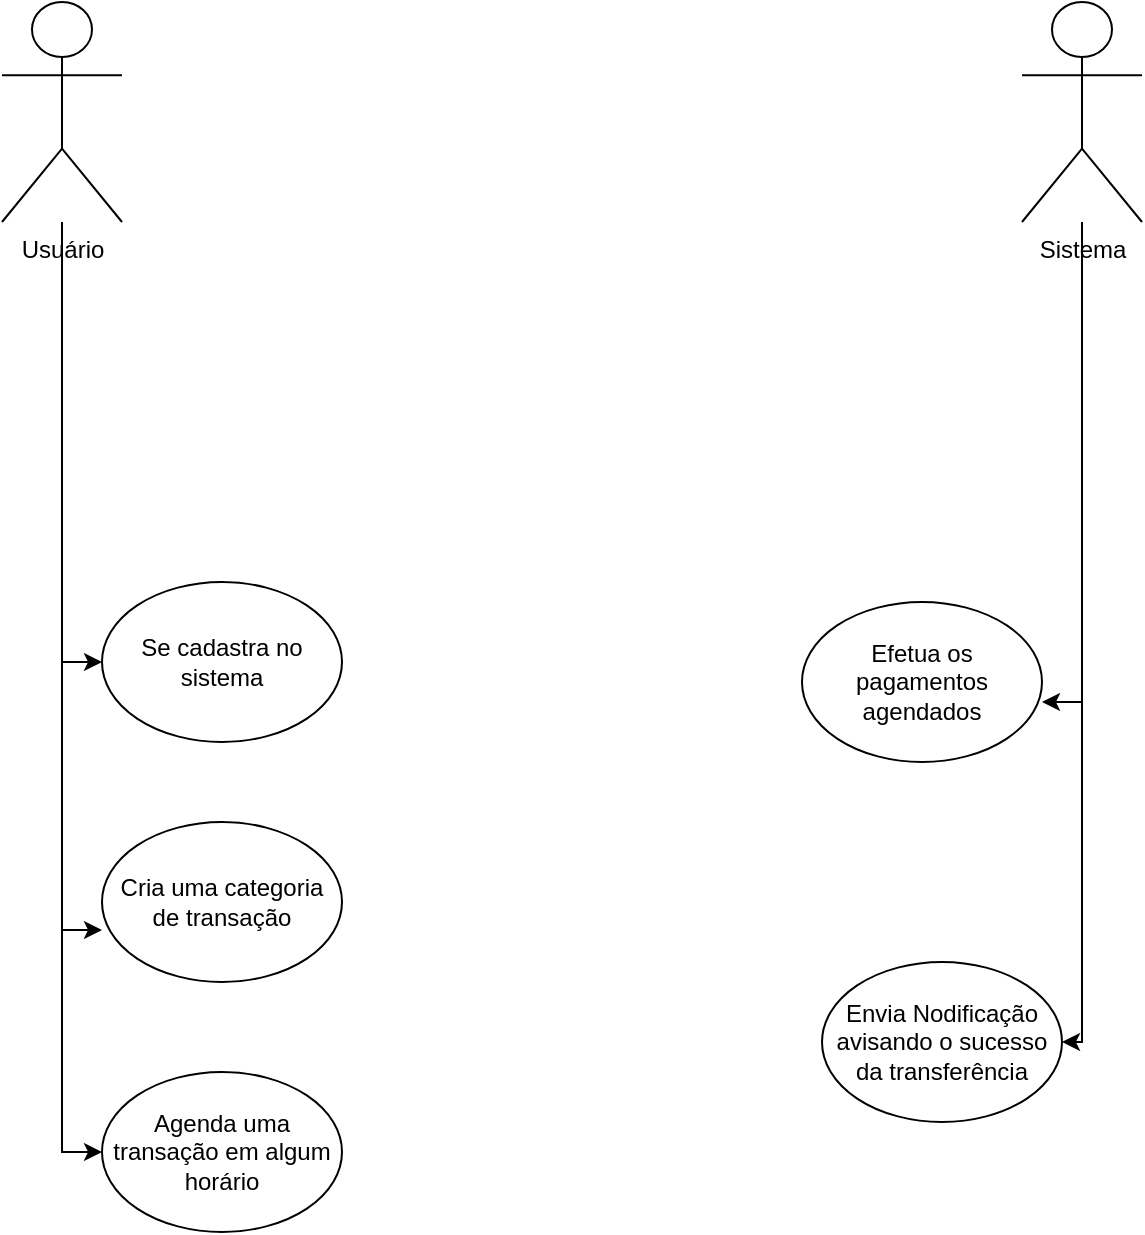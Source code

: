 <mxfile version="25.0.2" pages="5">
  <diagram name="Diagrama de casos de uso" id="9AypORdBvpstCfJbFDK_">
    <mxGraphModel dx="1418" dy="820" grid="1" gridSize="10" guides="1" tooltips="1" connect="1" arrows="1" fold="1" page="1" pageScale="1" pageWidth="827" pageHeight="1169" math="0" shadow="0">
      <root>
        <mxCell id="0" />
        <mxCell id="1" parent="0" />
        <mxCell id="LvvvizoOfUhnttTialCG-9" style="edgeStyle=orthogonalEdgeStyle;rounded=0;orthogonalLoop=1;jettySize=auto;html=1;entryX=0;entryY=0.5;entryDx=0;entryDy=0;" edge="1" parent="1" source="LvvvizoOfUhnttTialCG-1" target="LvvvizoOfUhnttTialCG-5">
          <mxGeometry relative="1" as="geometry">
            <mxPoint x="80" y="340" as="targetPoint" />
          </mxGeometry>
        </mxCell>
        <mxCell id="LvvvizoOfUhnttTialCG-12" style="edgeStyle=orthogonalEdgeStyle;rounded=0;orthogonalLoop=1;jettySize=auto;html=1;entryX=0;entryY=0.5;entryDx=0;entryDy=0;" edge="1" parent="1" source="LvvvizoOfUhnttTialCG-1" target="LvvvizoOfUhnttTialCG-3">
          <mxGeometry relative="1" as="geometry" />
        </mxCell>
        <mxCell id="LvvvizoOfUhnttTialCG-1" value="Usuário" style="shape=umlActor;verticalLabelPosition=bottom;verticalAlign=top;html=1;outlineConnect=0;" vertex="1" parent="1">
          <mxGeometry x="50" y="50" width="60" height="110" as="geometry" />
        </mxCell>
        <mxCell id="LvvvizoOfUhnttTialCG-17" style="edgeStyle=orthogonalEdgeStyle;rounded=0;orthogonalLoop=1;jettySize=auto;html=1;" edge="1" parent="1" source="LvvvizoOfUhnttTialCG-2" target="LvvvizoOfUhnttTialCG-14">
          <mxGeometry relative="1" as="geometry">
            <mxPoint x="590" y="590" as="targetPoint" />
            <Array as="points">
              <mxPoint x="590" y="570" />
            </Array>
          </mxGeometry>
        </mxCell>
        <mxCell id="LvvvizoOfUhnttTialCG-2" value="Sistema" style="shape=umlActor;verticalLabelPosition=bottom;verticalAlign=top;html=1;outlineConnect=0;" vertex="1" parent="1">
          <mxGeometry x="560" y="50" width="60" height="110" as="geometry" />
        </mxCell>
        <mxCell id="LvvvizoOfUhnttTialCG-3" value="Se cadastra no sistema" style="ellipse;whiteSpace=wrap;html=1;" vertex="1" parent="1">
          <mxGeometry x="100" y="340" width="120" height="80" as="geometry" />
        </mxCell>
        <mxCell id="LvvvizoOfUhnttTialCG-4" value="Cria uma categoria de transação" style="ellipse;whiteSpace=wrap;html=1;" vertex="1" parent="1">
          <mxGeometry x="100" y="460" width="120" height="80" as="geometry" />
        </mxCell>
        <mxCell id="LvvvizoOfUhnttTialCG-5" value="Agenda uma transação em algum horário" style="ellipse;whiteSpace=wrap;html=1;" vertex="1" parent="1">
          <mxGeometry x="100" y="585" width="120" height="80" as="geometry" />
        </mxCell>
        <mxCell id="LvvvizoOfUhnttTialCG-6" value="Efetua os pagamentos agendados" style="ellipse;whiteSpace=wrap;html=1;" vertex="1" parent="1">
          <mxGeometry x="450" y="350" width="120" height="80" as="geometry" />
        </mxCell>
        <mxCell id="LvvvizoOfUhnttTialCG-10" style="edgeStyle=orthogonalEdgeStyle;rounded=0;orthogonalLoop=1;jettySize=auto;html=1;entryX=0;entryY=0.675;entryDx=0;entryDy=0;entryPerimeter=0;" edge="1" parent="1" source="LvvvizoOfUhnttTialCG-1" target="LvvvizoOfUhnttTialCG-4">
          <mxGeometry relative="1" as="geometry" />
        </mxCell>
        <mxCell id="LvvvizoOfUhnttTialCG-14" value="Envia Nodificação avisando o sucesso da transferência" style="ellipse;whiteSpace=wrap;html=1;" vertex="1" parent="1">
          <mxGeometry x="460" y="530" width="120" height="80" as="geometry" />
        </mxCell>
        <mxCell id="LvvvizoOfUhnttTialCG-16" style="edgeStyle=orthogonalEdgeStyle;rounded=0;orthogonalLoop=1;jettySize=auto;html=1;entryX=1;entryY=0.625;entryDx=0;entryDy=0;entryPerimeter=0;" edge="1" parent="1" source="LvvvizoOfUhnttTialCG-2" target="LvvvizoOfUhnttTialCG-6">
          <mxGeometry relative="1" as="geometry" />
        </mxCell>
      </root>
    </mxGraphModel>
  </diagram>
  <diagram name="Modelo conceitual" id="GB-YrDz4e6XPecb-XZR1">
    <mxGraphModel dx="1418" dy="820" grid="1" gridSize="10" guides="1" tooltips="1" connect="1" arrows="1" fold="1" page="1" pageScale="1" pageWidth="827" pageHeight="1169" math="0" shadow="0">
      <root>
        <mxCell id="v4_q-wK4S_TUw_0M1wPk-0" />
        <mxCell id="v4_q-wK4S_TUw_0M1wPk-1" parent="v4_q-wK4S_TUw_0M1wPk-0" />
        <mxCell id="jOxsj5BHEc35Up-JBqyf-4" value="Categoria" style="rounded=0;whiteSpace=wrap;html=1;" vertex="1" parent="v4_q-wK4S_TUw_0M1wPk-1">
          <mxGeometry x="360" y="525" width="120" height="60" as="geometry" />
        </mxCell>
        <mxCell id="b8pcPmSFn2w0fzGDqsFZ-23" style="edgeStyle=orthogonalEdgeStyle;rounded=0;orthogonalLoop=1;jettySize=auto;html=1;" edge="1" parent="v4_q-wK4S_TUw_0M1wPk-1" source="jOxsj5BHEc35Up-JBqyf-6" target="b8pcPmSFn2w0fzGDqsFZ-21">
          <mxGeometry relative="1" as="geometry" />
        </mxCell>
        <mxCell id="jOxsj5BHEc35Up-JBqyf-6" value="Transa&lt;span style=&quot;background-color: initial;&quot;&gt;ção&lt;/span&gt;" style="rounded=0;whiteSpace=wrap;html=1;" vertex="1" parent="v4_q-wK4S_TUw_0M1wPk-1">
          <mxGeometry x="500" y="730" width="120" height="60" as="geometry" />
        </mxCell>
        <mxCell id="b8pcPmSFn2w0fzGDqsFZ-11" style="edgeStyle=orthogonalEdgeStyle;rounded=0;orthogonalLoop=1;jettySize=auto;html=1;" edge="1" parent="v4_q-wK4S_TUw_0M1wPk-1" source="jOxsj5BHEc35Up-JBqyf-7" target="b8pcPmSFn2w0fzGDqsFZ-8">
          <mxGeometry relative="1" as="geometry" />
        </mxCell>
        <mxCell id="b8pcPmSFn2w0fzGDqsFZ-13" style="edgeStyle=orthogonalEdgeStyle;rounded=0;orthogonalLoop=1;jettySize=auto;html=1;" edge="1" parent="v4_q-wK4S_TUw_0M1wPk-1" source="jOxsj5BHEc35Up-JBqyf-7" target="b8pcPmSFn2w0fzGDqsFZ-12">
          <mxGeometry relative="1" as="geometry" />
        </mxCell>
        <mxCell id="jOxsj5BHEc35Up-JBqyf-7" value="Usuário" style="rounded=0;whiteSpace=wrap;html=1;" vertex="1" parent="v4_q-wK4S_TUw_0M1wPk-1">
          <mxGeometry x="20" y="320" width="120" height="60" as="geometry" />
        </mxCell>
        <mxCell id="jOxsj5BHEc35Up-JBqyf-8" value="Nodificação" style="rounded=0;whiteSpace=wrap;html=1;" vertex="1" parent="v4_q-wK4S_TUw_0M1wPk-1">
          <mxGeometry x="20" y="750" width="120" height="60" as="geometry" />
        </mxCell>
        <mxCell id="b8pcPmSFn2w0fzGDqsFZ-19" style="edgeStyle=orthogonalEdgeStyle;rounded=0;orthogonalLoop=1;jettySize=auto;html=1;" edge="1" parent="v4_q-wK4S_TUw_0M1wPk-1" source="jOxsj5BHEc35Up-JBqyf-10" target="b8pcPmSFn2w0fzGDqsFZ-18">
          <mxGeometry relative="1" as="geometry" />
        </mxCell>
        <mxCell id="jOxsj5BHEc35Up-JBqyf-10" value="Conta" style="rounded=0;whiteSpace=wrap;html=1;" vertex="1" parent="v4_q-wK4S_TUw_0M1wPk-1">
          <mxGeometry x="20" y="530" width="120" height="60" as="geometry" />
        </mxCell>
        <mxCell id="b8pcPmSFn2w0fzGDqsFZ-10" style="edgeStyle=orthogonalEdgeStyle;rounded=0;orthogonalLoop=1;jettySize=auto;html=1;entryX=0.5;entryY=0;entryDx=0;entryDy=0;" edge="1" parent="v4_q-wK4S_TUw_0M1wPk-1" source="b8pcPmSFn2w0fzGDqsFZ-8" target="jOxsj5BHEc35Up-JBqyf-10">
          <mxGeometry relative="1" as="geometry" />
        </mxCell>
        <mxCell id="b8pcPmSFn2w0fzGDqsFZ-8" value="se cadastra" style="html=1;whiteSpace=wrap;aspect=fixed;shape=isoRectangle;" vertex="1" parent="v4_q-wK4S_TUw_0M1wPk-1">
          <mxGeometry x="13.34" y="410" width="133.33" height="80" as="geometry" />
        </mxCell>
        <mxCell id="b8pcPmSFn2w0fzGDqsFZ-22" style="edgeStyle=orthogonalEdgeStyle;rounded=0;orthogonalLoop=1;jettySize=auto;html=1;entryX=1;entryY=0.75;entryDx=0;entryDy=0;" edge="1" parent="v4_q-wK4S_TUw_0M1wPk-1" source="b8pcPmSFn2w0fzGDqsFZ-12" target="jOxsj5BHEc35Up-JBqyf-6">
          <mxGeometry relative="1" as="geometry" />
        </mxCell>
        <mxCell id="b8pcPmSFn2w0fzGDqsFZ-12" value="Cria uma" style="html=1;whiteSpace=wrap;aspect=fixed;shape=isoRectangle;" vertex="1" parent="v4_q-wK4S_TUw_0M1wPk-1">
          <mxGeometry x="338.33" y="307.5" width="141.67" height="85" as="geometry" />
        </mxCell>
        <mxCell id="b8pcPmSFn2w0fzGDqsFZ-14" style="edgeStyle=orthogonalEdgeStyle;rounded=0;orthogonalLoop=1;jettySize=auto;html=1;entryX=0.403;entryY=0.067;entryDx=0;entryDy=0;entryPerimeter=0;" edge="1" parent="v4_q-wK4S_TUw_0M1wPk-1" source="b8pcPmSFn2w0fzGDqsFZ-12" target="jOxsj5BHEc35Up-JBqyf-4">
          <mxGeometry relative="1" as="geometry" />
        </mxCell>
        <mxCell id="b8pcPmSFn2w0fzGDqsFZ-17" style="edgeStyle=orthogonalEdgeStyle;rounded=0;orthogonalLoop=1;jettySize=auto;html=1;" edge="1" parent="v4_q-wK4S_TUw_0M1wPk-1" source="b8pcPmSFn2w0fzGDqsFZ-15" target="jOxsj5BHEc35Up-JBqyf-4">
          <mxGeometry relative="1" as="geometry" />
        </mxCell>
        <mxCell id="b8pcPmSFn2w0fzGDqsFZ-15" value="Armazena" style="html=1;whiteSpace=wrap;aspect=fixed;shape=isoRectangle;" vertex="1" parent="v4_q-wK4S_TUw_0M1wPk-1">
          <mxGeometry x="180" y="517.5" width="125" height="75" as="geometry" />
        </mxCell>
        <mxCell id="b8pcPmSFn2w0fzGDqsFZ-16" style="edgeStyle=orthogonalEdgeStyle;rounded=0;orthogonalLoop=1;jettySize=auto;html=1;entryX=0.08;entryY=0.58;entryDx=0;entryDy=0;entryPerimeter=0;" edge="1" parent="v4_q-wK4S_TUw_0M1wPk-1" source="jOxsj5BHEc35Up-JBqyf-10" target="b8pcPmSFn2w0fzGDqsFZ-15">
          <mxGeometry relative="1" as="geometry" />
        </mxCell>
        <mxCell id="b8pcPmSFn2w0fzGDqsFZ-20" style="edgeStyle=orthogonalEdgeStyle;rounded=0;orthogonalLoop=1;jettySize=auto;html=1;entryX=0.5;entryY=0;entryDx=0;entryDy=0;" edge="1" parent="v4_q-wK4S_TUw_0M1wPk-1" source="b8pcPmSFn2w0fzGDqsFZ-18" target="jOxsj5BHEc35Up-JBqyf-8">
          <mxGeometry relative="1" as="geometry" />
        </mxCell>
        <mxCell id="b8pcPmSFn2w0fzGDqsFZ-18" value="Envia" style="html=1;whiteSpace=wrap;aspect=fixed;shape=isoRectangle;" vertex="1" parent="v4_q-wK4S_TUw_0M1wPk-1">
          <mxGeometry x="23.33" y="630" width="116.67" height="70" as="geometry" />
        </mxCell>
        <mxCell id="b8pcPmSFn2w0fzGDqsFZ-24" style="edgeStyle=orthogonalEdgeStyle;rounded=0;orthogonalLoop=1;jettySize=auto;html=1;entryX=0.5;entryY=1;entryDx=0;entryDy=0;" edge="1" parent="v4_q-wK4S_TUw_0M1wPk-1" source="b8pcPmSFn2w0fzGDqsFZ-21" target="jOxsj5BHEc35Up-JBqyf-4">
          <mxGeometry relative="1" as="geometry" />
        </mxCell>
        <mxCell id="b8pcPmSFn2w0fzGDqsFZ-21" value="Pertence a uma" style="html=1;whiteSpace=wrap;aspect=fixed;shape=isoRectangle;" vertex="1" parent="v4_q-wK4S_TUw_0M1wPk-1">
          <mxGeometry x="430" y="630" width="116.67" height="70" as="geometry" />
        </mxCell>
        <mxCell id="b8pcPmSFn2w0fzGDqsFZ-27" style="edgeStyle=orthogonalEdgeStyle;rounded=0;orthogonalLoop=1;jettySize=auto;html=1;" edge="1" parent="v4_q-wK4S_TUw_0M1wPk-1" source="b8pcPmSFn2w0fzGDqsFZ-25" target="jOxsj5BHEc35Up-JBqyf-6">
          <mxGeometry relative="1" as="geometry" />
        </mxCell>
        <mxCell id="b8pcPmSFn2w0fzGDqsFZ-25" value="Nodifica uma" style="html=1;whiteSpace=wrap;aspect=fixed;shape=isoRectangle;" vertex="1" parent="v4_q-wK4S_TUw_0M1wPk-1">
          <mxGeometry x="260" y="740" width="133.33" height="80" as="geometry" />
        </mxCell>
        <mxCell id="b8pcPmSFn2w0fzGDqsFZ-26" style="edgeStyle=orthogonalEdgeStyle;rounded=0;orthogonalLoop=1;jettySize=auto;html=1;entryX=-0.023;entryY=0.5;entryDx=0;entryDy=0;entryPerimeter=0;" edge="1" parent="v4_q-wK4S_TUw_0M1wPk-1" source="jOxsj5BHEc35Up-JBqyf-8" target="b8pcPmSFn2w0fzGDqsFZ-25">
          <mxGeometry relative="1" as="geometry" />
        </mxCell>
        <mxCell id="b8pcPmSFn2w0fzGDqsFZ-30" value="&lt;h1 style=&quot;margin-top: 0px;&quot;&gt;Modelo Conceitual&lt;/h1&gt;&lt;p&gt;Automatização de uma transfereência programada através do nosso sistema utilizando modelo conceitual&lt;/p&gt;" style="text;html=1;whiteSpace=wrap;overflow=hidden;rounded=0;" vertex="1" parent="v4_q-wK4S_TUw_0M1wPk-1">
          <mxGeometry x="60" y="140" width="420" height="120" as="geometry" />
        </mxCell>
      </root>
    </mxGraphModel>
  </diagram>
  <diagram id="jFVSbaOb7T00uvMVOl1m" name="Diagrama de classes">
    <mxGraphModel dx="1418" dy="820" grid="1" gridSize="10" guides="1" tooltips="1" connect="1" arrows="1" fold="1" page="1" pageScale="1" pageWidth="827" pageHeight="1169" math="0" shadow="0">
      <root>
        <mxCell id="0" />
        <mxCell id="1" parent="0" />
        <mxCell id="D52MoDEEEvokvZy8pxG1-2" value="Classname" style="swimlane;fontStyle=0;childLayout=stackLayout;horizontal=1;startSize=26;fillColor=none;horizontalStack=0;resizeParent=1;resizeParentMax=0;resizeLast=0;collapsible=1;marginBottom=0;whiteSpace=wrap;html=1;" vertex="1" parent="1">
          <mxGeometry x="50" y="80" width="140" height="104" as="geometry" />
        </mxCell>
        <mxCell id="D52MoDEEEvokvZy8pxG1-3" value="+ field: type" style="text;strokeColor=none;fillColor=none;align=left;verticalAlign=top;spacingLeft=4;spacingRight=4;overflow=hidden;rotatable=0;points=[[0,0.5],[1,0.5]];portConstraint=eastwest;whiteSpace=wrap;html=1;" vertex="1" parent="D52MoDEEEvokvZy8pxG1-2">
          <mxGeometry y="26" width="140" height="26" as="geometry" />
        </mxCell>
        <mxCell id="D52MoDEEEvokvZy8pxG1-4" value="+ field: type" style="text;strokeColor=none;fillColor=none;align=left;verticalAlign=top;spacingLeft=4;spacingRight=4;overflow=hidden;rotatable=0;points=[[0,0.5],[1,0.5]];portConstraint=eastwest;whiteSpace=wrap;html=1;" vertex="1" parent="D52MoDEEEvokvZy8pxG1-2">
          <mxGeometry y="52" width="140" height="26" as="geometry" />
        </mxCell>
        <mxCell id="D52MoDEEEvokvZy8pxG1-5" value="+ field: type" style="text;strokeColor=none;fillColor=none;align=left;verticalAlign=top;spacingLeft=4;spacingRight=4;overflow=hidden;rotatable=0;points=[[0,0.5],[1,0.5]];portConstraint=eastwest;whiteSpace=wrap;html=1;" vertex="1" parent="D52MoDEEEvokvZy8pxG1-2">
          <mxGeometry y="78" width="140" height="26" as="geometry" />
        </mxCell>
      </root>
    </mxGraphModel>
  </diagram>
  <diagram id="iIK4uv3knB_N88YwyJmG" name="Diagrama de estados.">
    <mxGraphModel dx="1418" dy="820" grid="1" gridSize="10" guides="1" tooltips="1" connect="1" arrows="1" fold="1" page="1" pageScale="1" pageWidth="827" pageHeight="1169" math="0" shadow="0">
      <root>
        <mxCell id="0" />
        <mxCell id="1" parent="0" />
        <mxCell id="kdi5VPdZw7oUSwAczRqM-3" value="" style="ellipse;html=1;shape=endState;fillColor=#000000;strokeColor=#ff0000;" vertex="1" parent="1">
          <mxGeometry x="640" y="160" width="30" height="30" as="geometry" />
        </mxCell>
        <mxCell id="kdi5VPdZw7oUSwAczRqM-4" value="dispatch" style="html=1;verticalAlign=bottom;startArrow=circle;startFill=1;endArrow=open;startSize=6;endSize=8;curved=0;rounded=0;" edge="1" parent="1">
          <mxGeometry width="80" relative="1" as="geometry">
            <mxPoint x="60" y="200" as="sourcePoint" />
            <mxPoint x="140" y="200" as="targetPoint" />
          </mxGeometry>
        </mxCell>
      </root>
    </mxGraphModel>
  </diagram>
  <diagram id="8hGdFZyyyruJXE962UZh" name="Diagrama de Atividades">
    <mxGraphModel dx="1418" dy="820" grid="1" gridSize="10" guides="1" tooltips="1" connect="1" arrows="1" fold="1" page="1" pageScale="1" pageWidth="827" pageHeight="1169" math="0" shadow="0">
      <root>
        <mxCell id="0" />
        <mxCell id="1" parent="0" />
        <mxCell id="YbC0zin9qpI75baU4VFZ-1" value="" style="ellipse;html=1;shape=endState;fillColor=#000000;strokeColor=#ff0000;" vertex="1" parent="1">
          <mxGeometry x="640" y="160" width="30" height="30" as="geometry" />
        </mxCell>
        <mxCell id="YbC0zin9qpI75baU4VFZ-2" value="dispatch" style="html=1;verticalAlign=bottom;startArrow=circle;startFill=1;endArrow=open;startSize=6;endSize=8;curved=0;rounded=0;" edge="1" parent="1">
          <mxGeometry width="80" relative="1" as="geometry">
            <mxPoint x="60" y="200" as="sourcePoint" />
            <mxPoint x="140" y="200" as="targetPoint" />
          </mxGeometry>
        </mxCell>
      </root>
    </mxGraphModel>
  </diagram>
</mxfile>
